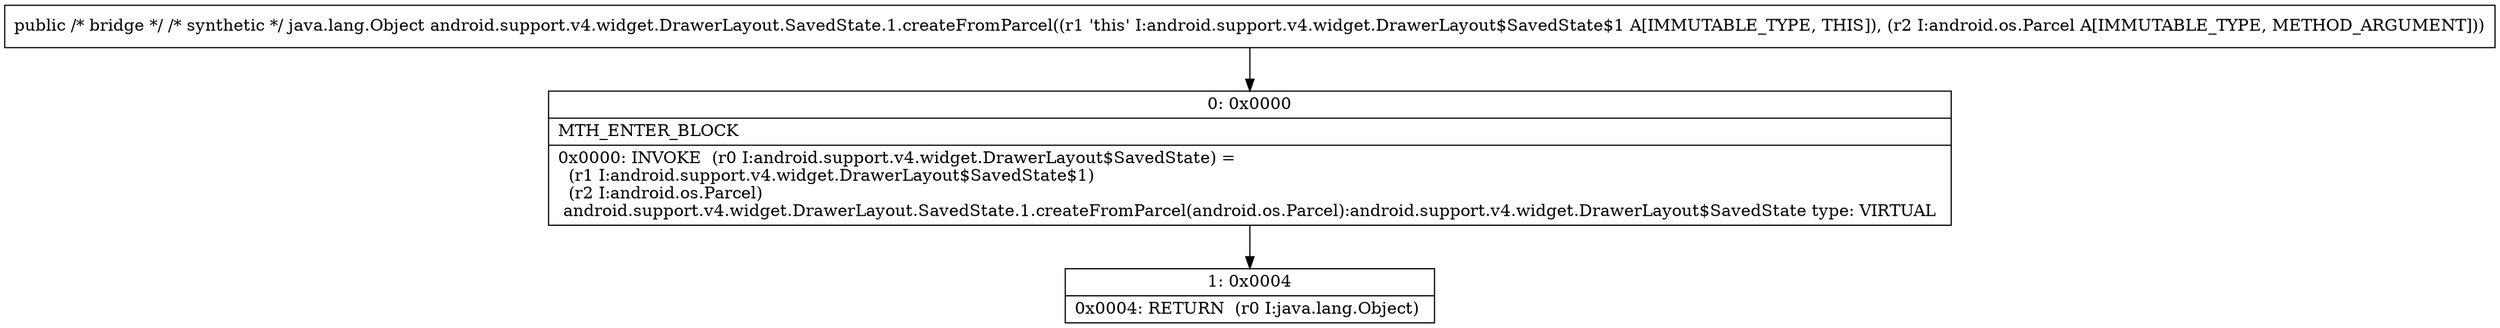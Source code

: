 digraph "CFG forandroid.support.v4.widget.DrawerLayout.SavedState.1.createFromParcel(Landroid\/os\/Parcel;)Ljava\/lang\/Object;" {
Node_0 [shape=record,label="{0\:\ 0x0000|MTH_ENTER_BLOCK\l|0x0000: INVOKE  (r0 I:android.support.v4.widget.DrawerLayout$SavedState) = \l  (r1 I:android.support.v4.widget.DrawerLayout$SavedState$1)\l  (r2 I:android.os.Parcel)\l android.support.v4.widget.DrawerLayout.SavedState.1.createFromParcel(android.os.Parcel):android.support.v4.widget.DrawerLayout$SavedState type: VIRTUAL \l}"];
Node_1 [shape=record,label="{1\:\ 0x0004|0x0004: RETURN  (r0 I:java.lang.Object) \l}"];
MethodNode[shape=record,label="{public \/* bridge *\/ \/* synthetic *\/ java.lang.Object android.support.v4.widget.DrawerLayout.SavedState.1.createFromParcel((r1 'this' I:android.support.v4.widget.DrawerLayout$SavedState$1 A[IMMUTABLE_TYPE, THIS]), (r2 I:android.os.Parcel A[IMMUTABLE_TYPE, METHOD_ARGUMENT])) }"];
MethodNode -> Node_0;
Node_0 -> Node_1;
}

